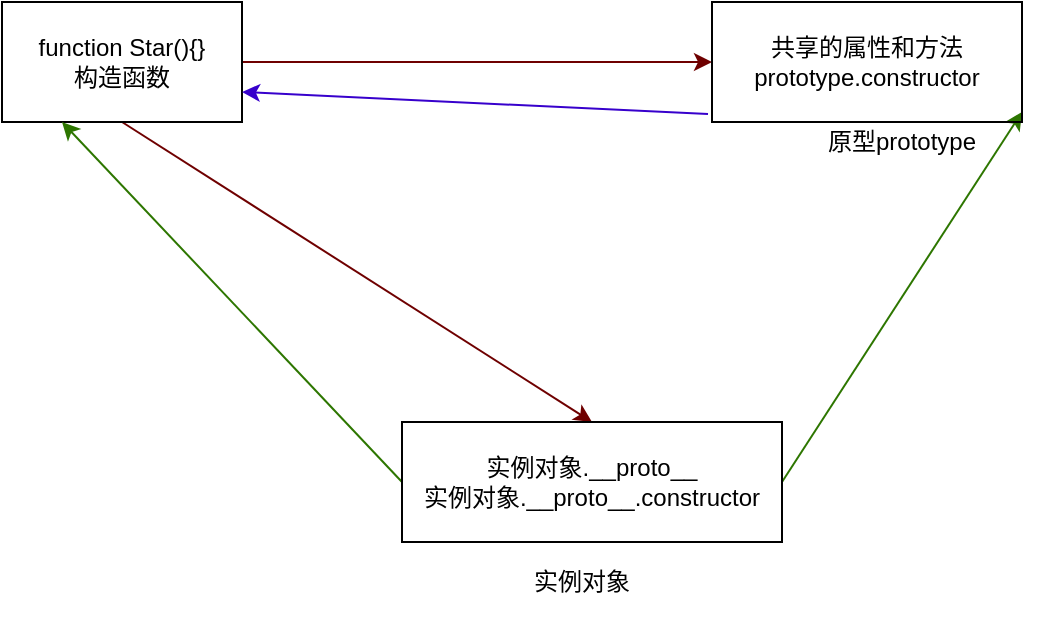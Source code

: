 <mxfile>
    <diagram id="Ugd6Cl4aPkw-94-KLiAb" name="第 1 页">
        <mxGraphModel dx="579" dy="520" grid="0" gridSize="10" guides="1" tooltips="1" connect="1" arrows="1" fold="1" page="0" pageScale="1" pageWidth="827" pageHeight="1169" background="none" math="0" shadow="0">
            <root>
                <mxCell id="0"/>
                <mxCell id="1" parent="0"/>
                <mxCell id="10" style="edgeStyle=none;html=1;exitX=0.5;exitY=1;exitDx=0;exitDy=0;entryX=0.5;entryY=0;entryDx=0;entryDy=0;fillColor=#a20025;strokeColor=#6F0000;" parent="1" source="2" target="3" edge="1">
                    <mxGeometry relative="1" as="geometry"/>
                </mxCell>
                <mxCell id="11" style="edgeStyle=none;html=1;exitX=1;exitY=0.5;exitDx=0;exitDy=0;entryX=0;entryY=0.5;entryDx=0;entryDy=0;fillColor=#a20025;strokeColor=#6F0000;" parent="1" source="2" target="5" edge="1">
                    <mxGeometry relative="1" as="geometry"/>
                </mxCell>
                <mxCell id="2" value="function Star(){}&lt;br&gt;构造函数" style="rounded=0;whiteSpace=wrap;html=1;" parent="1" vertex="1">
                    <mxGeometry x="50" y="100" width="120" height="60" as="geometry"/>
                </mxCell>
                <mxCell id="12" style="edgeStyle=none;html=1;exitX=0;exitY=0.5;exitDx=0;exitDy=0;entryX=0.25;entryY=1;entryDx=0;entryDy=0;fillColor=#60a917;strokeColor=#2D7600;" parent="1" source="3" target="2" edge="1">
                    <mxGeometry relative="1" as="geometry"/>
                </mxCell>
                <mxCell id="13" style="edgeStyle=none;html=1;exitX=1;exitY=0.5;exitDx=0;exitDy=0;entryX=1;entryY=0.25;entryDx=0;entryDy=0;fillColor=#60a917;strokeColor=#2D7600;" parent="1" source="3" target="6" edge="1">
                    <mxGeometry relative="1" as="geometry"/>
                </mxCell>
                <mxCell id="3" value="实例对象.__proto__&lt;br&gt;实例对象.__proto__.constructor" style="rounded=0;whiteSpace=wrap;html=1;" parent="1" vertex="1">
                    <mxGeometry x="250" y="310" width="190" height="60" as="geometry"/>
                </mxCell>
                <mxCell id="4" value="实例对象" style="rounded=0;whiteSpace=wrap;html=1;fillColor=none;strokeColor=none;" parent="1" vertex="1">
                    <mxGeometry x="280" y="360" width="120" height="60" as="geometry"/>
                </mxCell>
                <mxCell id="5" value="共享的属性和方法&lt;br&gt;prototype.constructor" style="rounded=0;whiteSpace=wrap;html=1;fillColor=none;" parent="1" vertex="1">
                    <mxGeometry x="405" y="100" width="155" height="60" as="geometry"/>
                </mxCell>
                <mxCell id="14" style="edgeStyle=none;html=1;entryX=1;entryY=0.75;entryDx=0;entryDy=0;fillColor=#6a00ff;strokeColor=#3700CC;" parent="1" target="2" edge="1">
                    <mxGeometry relative="1" as="geometry">
                        <mxPoint x="403" y="156" as="sourcePoint"/>
                    </mxGeometry>
                </mxCell>
                <mxCell id="6" value="原型prototype" style="rounded=0;whiteSpace=wrap;html=1;fillColor=none;strokeColor=none;" parent="1" vertex="1">
                    <mxGeometry x="440" y="140" width="120" height="60" as="geometry"/>
                </mxCell>
            </root>
        </mxGraphModel>
    </diagram>
</mxfile>